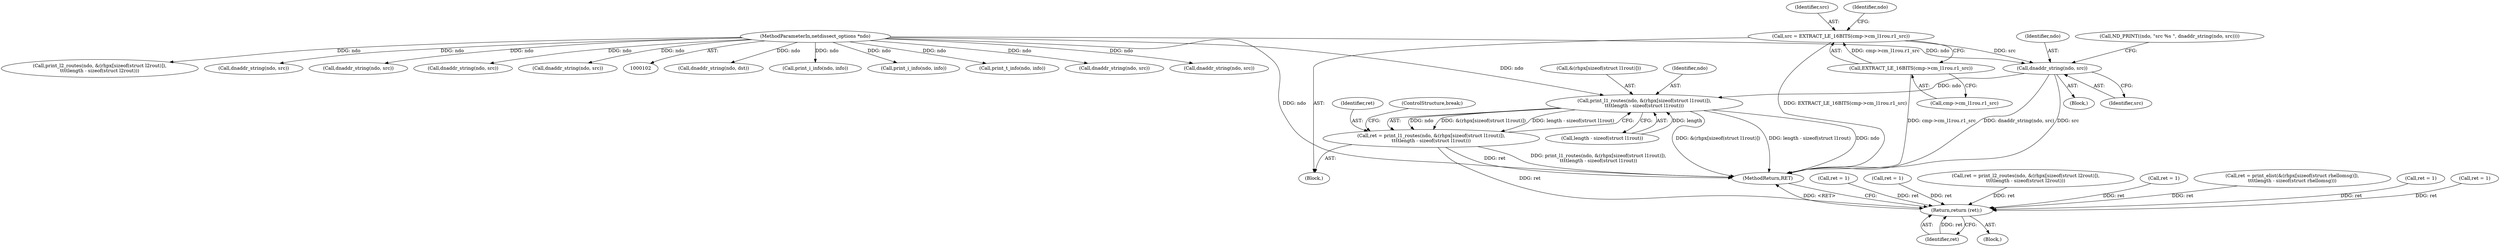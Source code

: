 digraph "0_tcpdump_c6e0531b5def26ecf912e8de6ade86cbdaed3751_0@pointer" {
"1000361" [label="(Call,dnaddr_string(ndo, src))"];
"1000103" [label="(MethodParameterIn,netdissect_options *ndo)"];
"1000348" [label="(Call,src = EXTRACT_LE_16BITS(cmp->cm_l1rou.r1_src))"];
"1000350" [label="(Call,EXTRACT_LE_16BITS(cmp->cm_l1rou.r1_src))"];
"1000366" [label="(Call,print_l1_routes(ndo, &(rhpx[sizeof(struct l1rout)]),\n\t\t\t\tlength - sizeof(struct l1rout)))"];
"1000364" [label="(Call,ret = print_l1_routes(ndo, &(rhpx[sizeof(struct l1rout)]),\n\t\t\t\tlength - sizeof(struct l1rout)))"];
"1000717" [label="(Return,return (ret);)"];
"1000691" [label="(Call,dnaddr_string(ndo, dst))"];
"1000670" [label="(Call,print_i_info(ndo, info))"];
"1000239" [label="(Call,ret = 1)"];
"1000361" [label="(Call,dnaddr_string(ndo, src))"];
"1000363" [label="(Identifier,src)"];
"1000517" [label="(Call,print_i_info(ndo, info))"];
"1000218" [label="(Call,print_t_info(ndo, info))"];
"1000348" [label="(Call,src = EXTRACT_LE_16BITS(cmp->cm_l1rou.r1_src))"];
"1000349" [label="(Identifier,src)"];
"1000697" [label="(Call,ret = 1)"];
"1000685" [label="(Call,dnaddr_string(ndo, src))"];
"1000325" [label="(Call,dnaddr_string(ndo, src))"];
"1000377" [label="(ControlStructure,break;)"];
"1000365" [label="(Identifier,ret)"];
"1000368" [label="(Call,&(rhpx[sizeof(struct l1rout)]))"];
"1000366" [label="(Call,print_l1_routes(ndo, &(rhpx[sizeof(struct l1rout)]),\n\t\t\t\tlength - sizeof(struct l1rout)))"];
"1000409" [label="(Call,ret = print_l2_routes(ndo, &(rhpx[sizeof(struct l2rout)]),\n\t\t\t\tlength - sizeof(struct l2rout)))"];
"1000411" [label="(Call,print_l2_routes(ndo, &(rhpx[sizeof(struct l2rout)]),\n\t\t\t\tlength - sizeof(struct l2rout)))"];
"1000362" [label="(Identifier,ndo)"];
"1000717" [label="(Return,return (ret);)"];
"1000406" [label="(Call,dnaddr_string(ndo, src))"];
"1000364" [label="(Call,ret = print_l1_routes(ndo, &(rhpx[sizeof(struct l1rout)]),\n\t\t\t\tlength - sizeof(struct l1rout)))"];
"1000713" [label="(Call,ret = 1)"];
"1000718" [label="(Identifier,ret)"];
"1000540" [label="(Call,ret = print_elist(&(rhpx[sizeof(struct rhellomsg)]),\n\t\t\t\tlength - sizeof(struct rhellomsg)))"];
"1000350" [label="(Call,EXTRACT_LE_16BITS(cmp->cm_l1rou.r1_src))"];
"1000103" [label="(MethodParameterIn,netdissect_options *ndo)"];
"1000227" [label="(Call,dnaddr_string(ndo, src))"];
"1000373" [label="(Call,length - sizeof(struct l1rout))"];
"1000146" [label="(Block,)"];
"1000107" [label="(Block,)"];
"1000532" [label="(Call,dnaddr_string(ndo, src))"];
"1000722" [label="(MethodReturn,RET)"];
"1000358" [label="(Identifier,ndo)"];
"1000329" [label="(Call,ret = 1)"];
"1000356" [label="(Call,ND_PRINT((ndo, \"src %s \", dnaddr_string(ndo, src))))"];
"1000284" [label="(Call,ret = 1)"];
"1000280" [label="(Call,dnaddr_string(ndo, src))"];
"1000351" [label="(Call,cmp->cm_l1rou.r1_src)"];
"1000359" [label="(Block,)"];
"1000367" [label="(Identifier,ndo)"];
"1000361" -> "1000359"  [label="AST: "];
"1000361" -> "1000363"  [label="CFG: "];
"1000362" -> "1000361"  [label="AST: "];
"1000363" -> "1000361"  [label="AST: "];
"1000356" -> "1000361"  [label="CFG: "];
"1000361" -> "1000722"  [label="DDG: dnaddr_string(ndo, src)"];
"1000361" -> "1000722"  [label="DDG: src"];
"1000103" -> "1000361"  [label="DDG: ndo"];
"1000348" -> "1000361"  [label="DDG: src"];
"1000361" -> "1000366"  [label="DDG: ndo"];
"1000103" -> "1000102"  [label="AST: "];
"1000103" -> "1000722"  [label="DDG: ndo"];
"1000103" -> "1000218"  [label="DDG: ndo"];
"1000103" -> "1000227"  [label="DDG: ndo"];
"1000103" -> "1000280"  [label="DDG: ndo"];
"1000103" -> "1000325"  [label="DDG: ndo"];
"1000103" -> "1000366"  [label="DDG: ndo"];
"1000103" -> "1000406"  [label="DDG: ndo"];
"1000103" -> "1000411"  [label="DDG: ndo"];
"1000103" -> "1000517"  [label="DDG: ndo"];
"1000103" -> "1000532"  [label="DDG: ndo"];
"1000103" -> "1000670"  [label="DDG: ndo"];
"1000103" -> "1000685"  [label="DDG: ndo"];
"1000103" -> "1000691"  [label="DDG: ndo"];
"1000348" -> "1000146"  [label="AST: "];
"1000348" -> "1000350"  [label="CFG: "];
"1000349" -> "1000348"  [label="AST: "];
"1000350" -> "1000348"  [label="AST: "];
"1000358" -> "1000348"  [label="CFG: "];
"1000348" -> "1000722"  [label="DDG: EXTRACT_LE_16BITS(cmp->cm_l1rou.r1_src)"];
"1000350" -> "1000348"  [label="DDG: cmp->cm_l1rou.r1_src"];
"1000350" -> "1000351"  [label="CFG: "];
"1000351" -> "1000350"  [label="AST: "];
"1000350" -> "1000722"  [label="DDG: cmp->cm_l1rou.r1_src"];
"1000366" -> "1000364"  [label="AST: "];
"1000366" -> "1000373"  [label="CFG: "];
"1000367" -> "1000366"  [label="AST: "];
"1000368" -> "1000366"  [label="AST: "];
"1000373" -> "1000366"  [label="AST: "];
"1000364" -> "1000366"  [label="CFG: "];
"1000366" -> "1000722"  [label="DDG: &(rhpx[sizeof(struct l1rout)])"];
"1000366" -> "1000722"  [label="DDG: length - sizeof(struct l1rout)"];
"1000366" -> "1000722"  [label="DDG: ndo"];
"1000366" -> "1000364"  [label="DDG: ndo"];
"1000366" -> "1000364"  [label="DDG: &(rhpx[sizeof(struct l1rout)])"];
"1000366" -> "1000364"  [label="DDG: length - sizeof(struct l1rout)"];
"1000373" -> "1000366"  [label="DDG: length"];
"1000364" -> "1000146"  [label="AST: "];
"1000365" -> "1000364"  [label="AST: "];
"1000377" -> "1000364"  [label="CFG: "];
"1000364" -> "1000722"  [label="DDG: ret"];
"1000364" -> "1000722"  [label="DDG: print_l1_routes(ndo, &(rhpx[sizeof(struct l1rout)]),\n\t\t\t\tlength - sizeof(struct l1rout))"];
"1000364" -> "1000717"  [label="DDG: ret"];
"1000717" -> "1000107"  [label="AST: "];
"1000717" -> "1000718"  [label="CFG: "];
"1000718" -> "1000717"  [label="AST: "];
"1000722" -> "1000717"  [label="CFG: "];
"1000717" -> "1000722"  [label="DDG: <RET>"];
"1000718" -> "1000717"  [label="DDG: ret"];
"1000284" -> "1000717"  [label="DDG: ret"];
"1000239" -> "1000717"  [label="DDG: ret"];
"1000329" -> "1000717"  [label="DDG: ret"];
"1000409" -> "1000717"  [label="DDG: ret"];
"1000697" -> "1000717"  [label="DDG: ret"];
"1000540" -> "1000717"  [label="DDG: ret"];
"1000713" -> "1000717"  [label="DDG: ret"];
}

